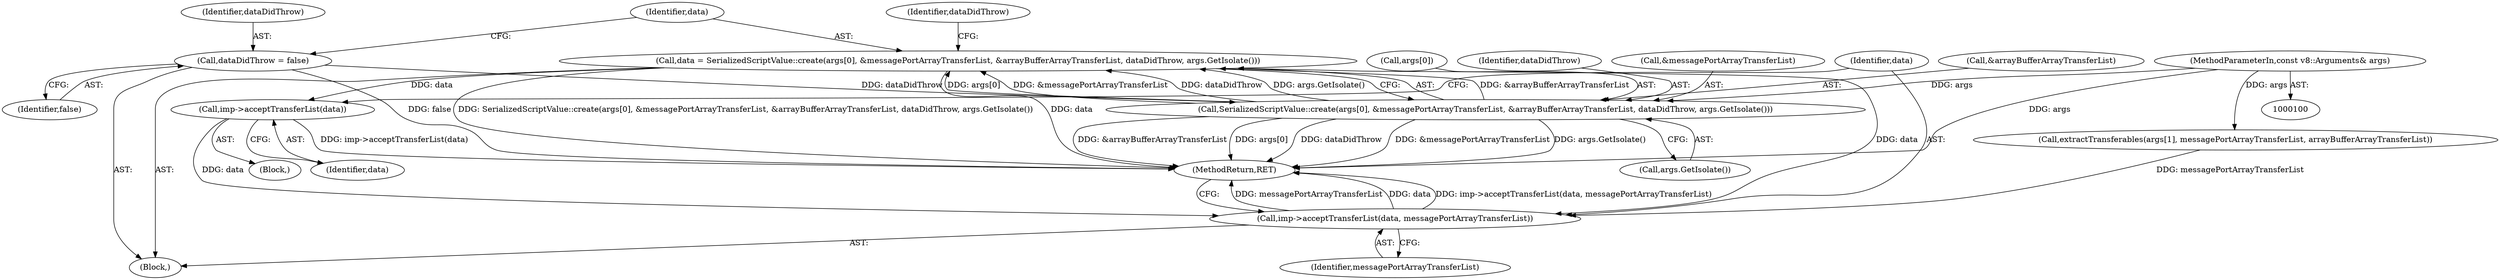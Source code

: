 digraph "0_Chrome_e9372a1bfd3588a80fcf49aa07321f0971dd6091_41@API" {
"1000139" [label="(Call,data = SerializedScriptValue::create(args[0], &messagePortArrayTransferList, &arrayBufferArrayTransferList, dataDidThrow, args.GetIsolate()))"];
"1000141" [label="(Call,SerializedScriptValue::create(args[0], &messagePortArrayTransferList, &arrayBufferArrayTransferList, dataDidThrow, args.GetIsolate()))"];
"1000101" [label="(MethodParameterIn,const v8::Arguments& args)"];
"1000135" [label="(Call,dataDidThrow = false)"];
"1000160" [label="(Call,imp->acceptTransferList(data))"];
"1000162" [label="(Call,imp->acceptTransferList(data, messagePortArrayTransferList))"];
"1000135" [label="(Call,dataDidThrow = false)"];
"1000142" [label="(Call,args[0])"];
"1000101" [label="(MethodParameterIn,const v8::Arguments& args)"];
"1000149" [label="(Identifier,dataDidThrow)"];
"1000163" [label="(Identifier,data)"];
"1000139" [label="(Call,data = SerializedScriptValue::create(args[0], &messagePortArrayTransferList, &arrayBufferArrayTransferList, dataDidThrow, args.GetIsolate()))"];
"1000152" [label="(Identifier,dataDidThrow)"];
"1000159" [label="(Block,)"];
"1000140" [label="(Identifier,data)"];
"1000162" [label="(Call,imp->acceptTransferList(data, messagePortArrayTransferList))"];
"1000145" [label="(Call,&messagePortArrayTransferList)"];
"1000161" [label="(Identifier,data)"];
"1000125" [label="(Call,extractTransferables(args[1], messagePortArrayTransferList, arrayBufferArrayTransferList))"];
"1000150" [label="(Call,args.GetIsolate())"];
"1000160" [label="(Call,imp->acceptTransferList(data))"];
"1000137" [label="(Identifier,false)"];
"1000164" [label="(Identifier,messagePortArrayTransferList)"];
"1000165" [label="(MethodReturn,RET)"];
"1000141" [label="(Call,SerializedScriptValue::create(args[0], &messagePortArrayTransferList, &arrayBufferArrayTransferList, dataDidThrow, args.GetIsolate()))"];
"1000136" [label="(Identifier,dataDidThrow)"];
"1000147" [label="(Call,&arrayBufferArrayTransferList)"];
"1000102" [label="(Block,)"];
"1000139" -> "1000102"  [label="AST: "];
"1000139" -> "1000141"  [label="CFG: "];
"1000140" -> "1000139"  [label="AST: "];
"1000141" -> "1000139"  [label="AST: "];
"1000152" -> "1000139"  [label="CFG: "];
"1000139" -> "1000165"  [label="DDG: data"];
"1000139" -> "1000165"  [label="DDG: SerializedScriptValue::create(args[0], &messagePortArrayTransferList, &arrayBufferArrayTransferList, dataDidThrow, args.GetIsolate())"];
"1000141" -> "1000139"  [label="DDG: &arrayBufferArrayTransferList"];
"1000141" -> "1000139"  [label="DDG: args[0]"];
"1000141" -> "1000139"  [label="DDG: &messagePortArrayTransferList"];
"1000141" -> "1000139"  [label="DDG: dataDidThrow"];
"1000141" -> "1000139"  [label="DDG: args.GetIsolate()"];
"1000139" -> "1000160"  [label="DDG: data"];
"1000139" -> "1000162"  [label="DDG: data"];
"1000141" -> "1000150"  [label="CFG: "];
"1000142" -> "1000141"  [label="AST: "];
"1000145" -> "1000141"  [label="AST: "];
"1000147" -> "1000141"  [label="AST: "];
"1000149" -> "1000141"  [label="AST: "];
"1000150" -> "1000141"  [label="AST: "];
"1000141" -> "1000165"  [label="DDG: args[0]"];
"1000141" -> "1000165"  [label="DDG: dataDidThrow"];
"1000141" -> "1000165"  [label="DDG: &messagePortArrayTransferList"];
"1000141" -> "1000165"  [label="DDG: args.GetIsolate()"];
"1000141" -> "1000165"  [label="DDG: &arrayBufferArrayTransferList"];
"1000101" -> "1000141"  [label="DDG: args"];
"1000135" -> "1000141"  [label="DDG: dataDidThrow"];
"1000101" -> "1000100"  [label="AST: "];
"1000101" -> "1000165"  [label="DDG: args"];
"1000101" -> "1000125"  [label="DDG: args"];
"1000135" -> "1000102"  [label="AST: "];
"1000135" -> "1000137"  [label="CFG: "];
"1000136" -> "1000135"  [label="AST: "];
"1000137" -> "1000135"  [label="AST: "];
"1000140" -> "1000135"  [label="CFG: "];
"1000135" -> "1000165"  [label="DDG: false"];
"1000160" -> "1000159"  [label="AST: "];
"1000160" -> "1000161"  [label="CFG: "];
"1000161" -> "1000160"  [label="AST: "];
"1000163" -> "1000160"  [label="CFG: "];
"1000160" -> "1000165"  [label="DDG: imp->acceptTransferList(data)"];
"1000160" -> "1000162"  [label="DDG: data"];
"1000162" -> "1000102"  [label="AST: "];
"1000162" -> "1000164"  [label="CFG: "];
"1000163" -> "1000162"  [label="AST: "];
"1000164" -> "1000162"  [label="AST: "];
"1000165" -> "1000162"  [label="CFG: "];
"1000162" -> "1000165"  [label="DDG: messagePortArrayTransferList"];
"1000162" -> "1000165"  [label="DDG: data"];
"1000162" -> "1000165"  [label="DDG: imp->acceptTransferList(data, messagePortArrayTransferList)"];
"1000125" -> "1000162"  [label="DDG: messagePortArrayTransferList"];
}
